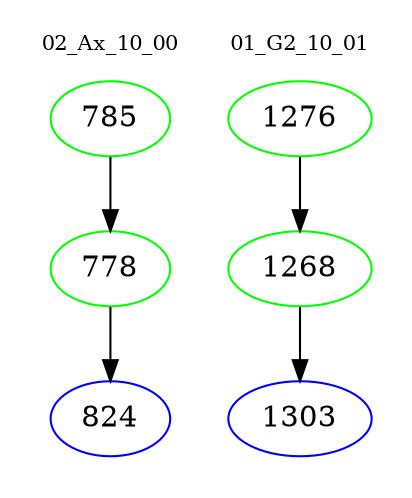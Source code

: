 digraph{
subgraph cluster_0 {
color = white
label = "02_Ax_10_00";
fontsize=10;
T0_785 [label="785", color="green"]
T0_785 -> T0_778 [color="black"]
T0_778 [label="778", color="green"]
T0_778 -> T0_824 [color="black"]
T0_824 [label="824", color="blue"]
}
subgraph cluster_1 {
color = white
label = "01_G2_10_01";
fontsize=10;
T1_1276 [label="1276", color="green"]
T1_1276 -> T1_1268 [color="black"]
T1_1268 [label="1268", color="green"]
T1_1268 -> T1_1303 [color="black"]
T1_1303 [label="1303", color="blue"]
}
}
